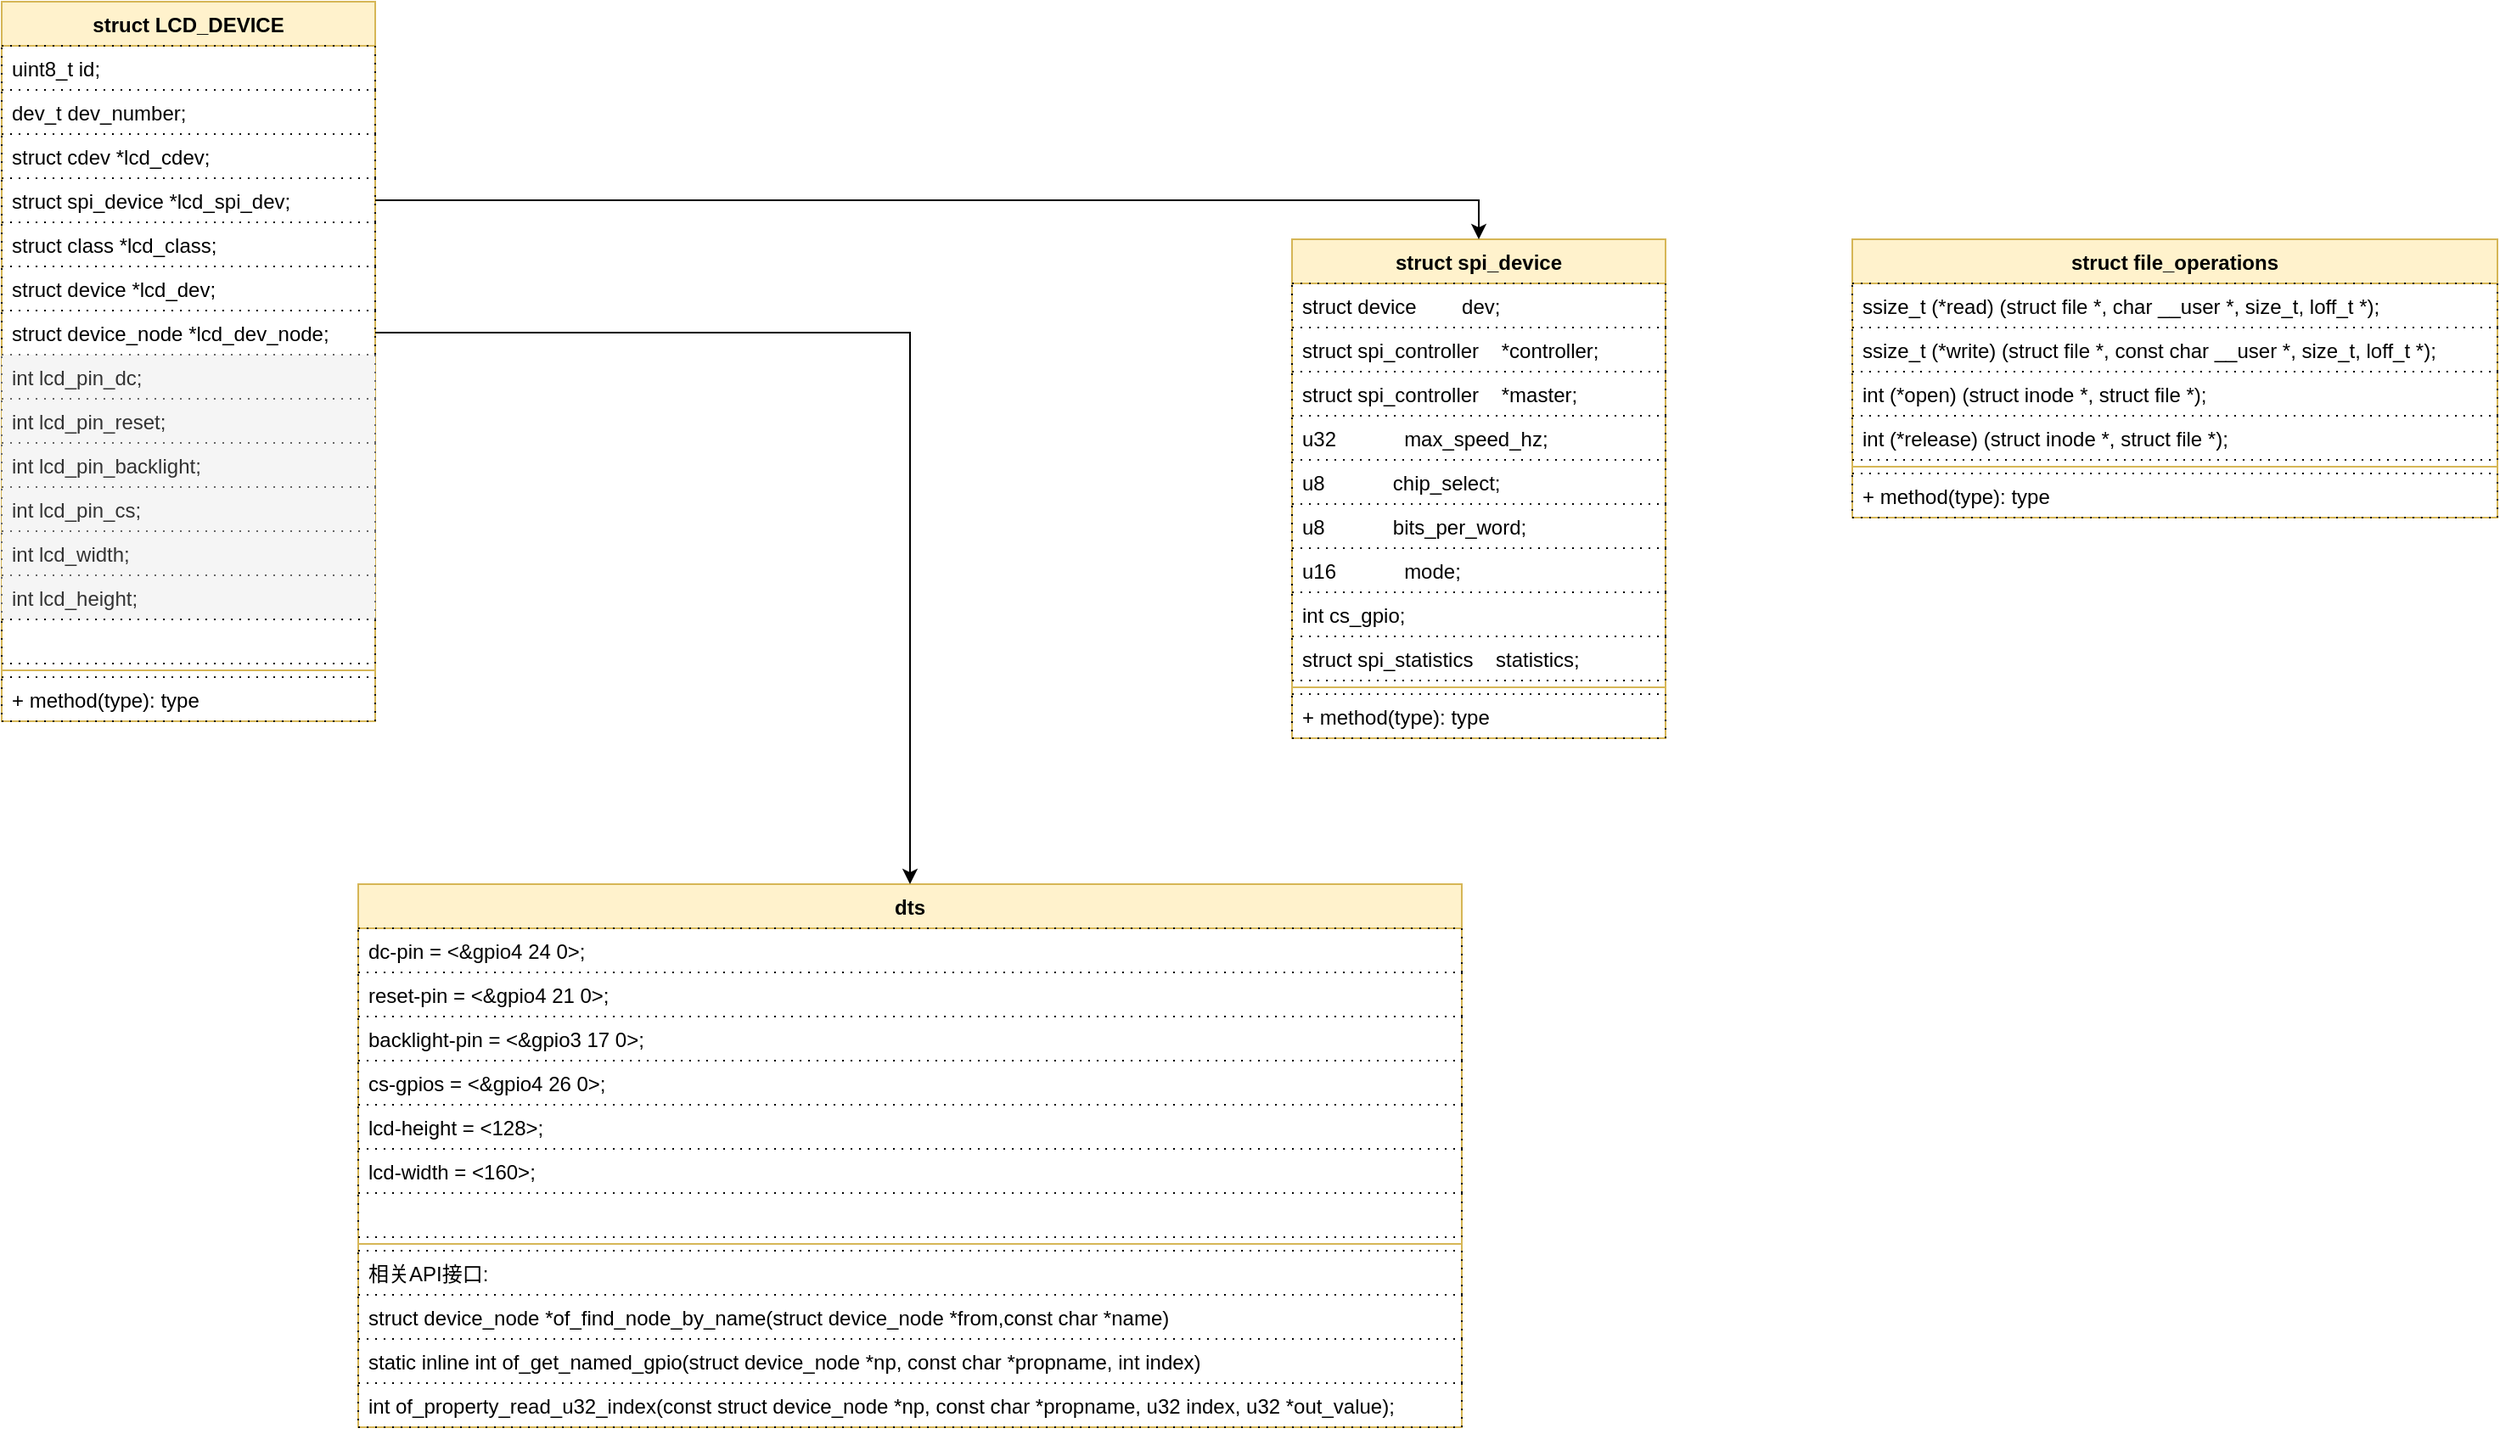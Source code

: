 <mxfile version="22.0.2" type="device">
  <diagram name="第 1 页" id="3Jb-eVokutX10mfzesF-">
    <mxGraphModel dx="1418" dy="868" grid="1" gridSize="10" guides="1" tooltips="1" connect="1" arrows="1" fold="1" page="1" pageScale="1" pageWidth="827" pageHeight="1169" math="0" shadow="0">
      <root>
        <mxCell id="0" />
        <mxCell id="1" parent="0" />
        <mxCell id="gZiH5MzmUHTuEzDFCi7V-2" value="&lt;b style=&quot;border-color: var(--border-color);&quot;&gt;struct LCD_DEVICE&lt;/b&gt;" style="swimlane;fontStyle=1;align=center;verticalAlign=top;childLayout=stackLayout;horizontal=1;startSize=26;horizontalStack=0;resizeParent=1;resizeParentMax=0;resizeLast=0;collapsible=1;marginBottom=0;whiteSpace=wrap;html=1;fillColor=#fff2cc;strokeColor=#d6b656;" parent="1" vertex="1">
          <mxGeometry x="130" y="140" width="220" height="424" as="geometry" />
        </mxCell>
        <mxCell id="gZiH5MzmUHTuEzDFCi7V-3" value="&lt;div&gt;uint8_t id;&lt;/div&gt;&lt;div&gt;&lt;br&gt;&lt;/div&gt;" style="text;strokeColor=default;fillColor=none;align=left;verticalAlign=top;spacingLeft=4;spacingRight=4;overflow=hidden;rotatable=0;points=[[0,0.5],[1,0.5]];portConstraint=eastwest;whiteSpace=wrap;html=1;dashed=1;dashPattern=1 4;" parent="gZiH5MzmUHTuEzDFCi7V-2" vertex="1">
          <mxGeometry y="26" width="220" height="26" as="geometry" />
        </mxCell>
        <mxCell id="gZiH5MzmUHTuEzDFCi7V-8" value="&lt;div&gt;dev_t dev_number;&lt;/div&gt;&lt;div&gt;&lt;br&gt;&lt;/div&gt;" style="text;strokeColor=default;fillColor=none;align=left;verticalAlign=top;spacingLeft=4;spacingRight=4;overflow=hidden;rotatable=0;points=[[0,0.5],[1,0.5]];portConstraint=eastwest;whiteSpace=wrap;html=1;dashed=1;dashPattern=1 4;" parent="gZiH5MzmUHTuEzDFCi7V-2" vertex="1">
          <mxGeometry y="52" width="220" height="26" as="geometry" />
        </mxCell>
        <mxCell id="gZiH5MzmUHTuEzDFCi7V-7" value="&lt;div&gt;struct cdev *lcd_cdev;&lt;/div&gt;&lt;div&gt;&lt;br&gt;&lt;/div&gt;" style="text;strokeColor=default;fillColor=none;align=left;verticalAlign=top;spacingLeft=4;spacingRight=4;overflow=hidden;rotatable=0;points=[[0,0.5],[1,0.5]];portConstraint=eastwest;whiteSpace=wrap;html=1;dashed=1;dashPattern=1 4;" parent="gZiH5MzmUHTuEzDFCi7V-2" vertex="1">
          <mxGeometry y="78" width="220" height="26" as="geometry" />
        </mxCell>
        <mxCell id="gZiH5MzmUHTuEzDFCi7V-6" value="&lt;div&gt;struct spi_device *lcd_spi_dev;&lt;/div&gt;&lt;div&gt;&lt;br&gt;&lt;/div&gt;" style="text;strokeColor=default;fillColor=none;align=left;verticalAlign=top;spacingLeft=4;spacingRight=4;overflow=hidden;rotatable=0;points=[[0,0.5],[1,0.5]];portConstraint=eastwest;whiteSpace=wrap;html=1;dashed=1;dashPattern=1 4;" parent="gZiH5MzmUHTuEzDFCi7V-2" vertex="1">
          <mxGeometry y="104" width="220" height="26" as="geometry" />
        </mxCell>
        <mxCell id="gZiH5MzmUHTuEzDFCi7V-14" value="&lt;div&gt;struct class *lcd_class;&lt;/div&gt;&lt;div&gt;&lt;br&gt;&lt;/div&gt;" style="text;strokeColor=default;fillColor=none;align=left;verticalAlign=top;spacingLeft=4;spacingRight=4;overflow=hidden;rotatable=0;points=[[0,0.5],[1,0.5]];portConstraint=eastwest;whiteSpace=wrap;html=1;dashed=1;dashPattern=1 4;" parent="gZiH5MzmUHTuEzDFCi7V-2" vertex="1">
          <mxGeometry y="130" width="220" height="26" as="geometry" />
        </mxCell>
        <mxCell id="gZiH5MzmUHTuEzDFCi7V-13" value="&lt;div&gt;struct device *lcd_dev;&lt;/div&gt;&lt;div&gt;&lt;br&gt;&lt;/div&gt;" style="text;strokeColor=default;fillColor=none;align=left;verticalAlign=top;spacingLeft=4;spacingRight=4;overflow=hidden;rotatable=0;points=[[0,0.5],[1,0.5]];portConstraint=eastwest;whiteSpace=wrap;html=1;dashed=1;dashPattern=1 4;" parent="gZiH5MzmUHTuEzDFCi7V-2" vertex="1">
          <mxGeometry y="156" width="220" height="26" as="geometry" />
        </mxCell>
        <mxCell id="gZiH5MzmUHTuEzDFCi7V-12" value="&lt;div&gt;struct device_node *lcd_dev_node;&lt;/div&gt;&lt;div&gt;&lt;br&gt;&lt;/div&gt;" style="text;strokeColor=default;fillColor=none;align=left;verticalAlign=top;spacingLeft=4;spacingRight=4;overflow=hidden;rotatable=0;points=[[0,0.5],[1,0.5]];portConstraint=eastwest;whiteSpace=wrap;html=1;dashed=1;dashPattern=1 4;" parent="gZiH5MzmUHTuEzDFCi7V-2" vertex="1">
          <mxGeometry y="182" width="220" height="26" as="geometry" />
        </mxCell>
        <mxCell id="gZiH5MzmUHTuEzDFCi7V-11" value="&lt;div&gt;int lcd_pin_dc;&lt;/div&gt;&lt;div&gt;&lt;br&gt;&lt;/div&gt;" style="text;strokeColor=#666666;fillColor=#f5f5f5;align=left;verticalAlign=top;spacingLeft=4;spacingRight=4;overflow=hidden;rotatable=0;points=[[0,0.5],[1,0.5]];portConstraint=eastwest;whiteSpace=wrap;html=1;dashed=1;dashPattern=1 4;fontColor=#333333;" parent="gZiH5MzmUHTuEzDFCi7V-2" vertex="1">
          <mxGeometry y="208" width="220" height="26" as="geometry" />
        </mxCell>
        <mxCell id="gZiH5MzmUHTuEzDFCi7V-10" value="&lt;div&gt;int lcd_pin_reset;&lt;/div&gt;&lt;div&gt;&lt;br&gt;&lt;/div&gt;" style="text;strokeColor=#666666;fillColor=#f5f5f5;align=left;verticalAlign=top;spacingLeft=4;spacingRight=4;overflow=hidden;rotatable=0;points=[[0,0.5],[1,0.5]];portConstraint=eastwest;whiteSpace=wrap;html=1;dashed=1;dashPattern=1 4;fontColor=#333333;" parent="gZiH5MzmUHTuEzDFCi7V-2" vertex="1">
          <mxGeometry y="234" width="220" height="26" as="geometry" />
        </mxCell>
        <mxCell id="gZiH5MzmUHTuEzDFCi7V-9" value="&lt;div&gt;int lcd_pin_backlight;&lt;/div&gt;&lt;div&gt;&lt;br&gt;&lt;/div&gt;" style="text;strokeColor=#666666;fillColor=#f5f5f5;align=left;verticalAlign=top;spacingLeft=4;spacingRight=4;overflow=hidden;rotatable=0;points=[[0,0.5],[1,0.5]];portConstraint=eastwest;whiteSpace=wrap;html=1;dashed=1;dashPattern=1 4;fontColor=#333333;" parent="gZiH5MzmUHTuEzDFCi7V-2" vertex="1">
          <mxGeometry y="260" width="220" height="26" as="geometry" />
        </mxCell>
        <mxCell id="gZiH5MzmUHTuEzDFCi7V-18" value="&lt;div&gt;int lcd_pin_cs;&lt;/div&gt;&lt;div&gt;&lt;br&gt;&lt;/div&gt;" style="text;strokeColor=#666666;fillColor=#f5f5f5;align=left;verticalAlign=top;spacingLeft=4;spacingRight=4;overflow=hidden;rotatable=0;points=[[0,0.5],[1,0.5]];portConstraint=eastwest;whiteSpace=wrap;html=1;dashed=1;dashPattern=1 4;fontColor=#333333;" parent="gZiH5MzmUHTuEzDFCi7V-2" vertex="1">
          <mxGeometry y="286" width="220" height="26" as="geometry" />
        </mxCell>
        <mxCell id="gZiH5MzmUHTuEzDFCi7V-17" value="&lt;div&gt;int lcd_width;&lt;/div&gt;&lt;div&gt;&lt;br&gt;&lt;/div&gt;" style="text;strokeColor=#666666;fillColor=#f5f5f5;align=left;verticalAlign=top;spacingLeft=4;spacingRight=4;overflow=hidden;rotatable=0;points=[[0,0.5],[1,0.5]];portConstraint=eastwest;whiteSpace=wrap;html=1;dashed=1;dashPattern=1 4;fontColor=#333333;" parent="gZiH5MzmUHTuEzDFCi7V-2" vertex="1">
          <mxGeometry y="312" width="220" height="26" as="geometry" />
        </mxCell>
        <mxCell id="gZiH5MzmUHTuEzDFCi7V-16" value="&lt;div&gt;int lcd_height;&lt;/div&gt;&lt;div&gt;&lt;br&gt;&lt;/div&gt;" style="text;strokeColor=#666666;fillColor=#f5f5f5;align=left;verticalAlign=top;spacingLeft=4;spacingRight=4;overflow=hidden;rotatable=0;points=[[0,0.5],[1,0.5]];portConstraint=eastwest;whiteSpace=wrap;html=1;dashed=1;dashPattern=1 4;fontColor=#333333;" parent="gZiH5MzmUHTuEzDFCi7V-2" vertex="1">
          <mxGeometry y="338" width="220" height="26" as="geometry" />
        </mxCell>
        <mxCell id="gZiH5MzmUHTuEzDFCi7V-15" style="text;strokeColor=default;fillColor=none;align=left;verticalAlign=top;spacingLeft=4;spacingRight=4;overflow=hidden;rotatable=0;points=[[0,0.5],[1,0.5]];portConstraint=eastwest;whiteSpace=wrap;html=1;dashed=1;dashPattern=1 4;" parent="gZiH5MzmUHTuEzDFCi7V-2" vertex="1">
          <mxGeometry y="364" width="220" height="26" as="geometry" />
        </mxCell>
        <mxCell id="gZiH5MzmUHTuEzDFCi7V-4" value="" style="line;strokeWidth=1;fillColor=none;align=left;verticalAlign=middle;spacingTop=-1;spacingLeft=3;spacingRight=3;rotatable=0;labelPosition=right;points=[];portConstraint=eastwest;strokeColor=inherit;" parent="gZiH5MzmUHTuEzDFCi7V-2" vertex="1">
          <mxGeometry y="390" width="220" height="8" as="geometry" />
        </mxCell>
        <mxCell id="gZiH5MzmUHTuEzDFCi7V-5" value="+ method(type): type" style="text;strokeColor=default;fillColor=none;align=left;verticalAlign=top;spacingLeft=4;spacingRight=4;overflow=hidden;rotatable=0;points=[[0,0.5],[1,0.5]];portConstraint=eastwest;whiteSpace=wrap;html=1;dashed=1;dashPattern=1 4;" parent="gZiH5MzmUHTuEzDFCi7V-2" vertex="1">
          <mxGeometry y="398" width="220" height="26" as="geometry" />
        </mxCell>
        <mxCell id="gZiH5MzmUHTuEzDFCi7V-19" value="&lt;b style=&quot;border-color: var(--border-color);&quot;&gt;dts&lt;br&gt;&lt;/b&gt;" style="swimlane;fontStyle=1;align=center;verticalAlign=top;childLayout=stackLayout;horizontal=1;startSize=26;horizontalStack=0;resizeParent=1;resizeParentMax=0;resizeLast=0;collapsible=1;marginBottom=0;whiteSpace=wrap;html=1;fillColor=#fff2cc;strokeColor=#d6b656;" parent="1" vertex="1">
          <mxGeometry x="340" y="660" width="650" height="320" as="geometry" />
        </mxCell>
        <mxCell id="gZiH5MzmUHTuEzDFCi7V-20" value="&lt;div&gt;&lt;div&gt;dc-pin = &amp;lt;&amp;amp;gpio4 24 0&amp;gt;;&lt;/div&gt;&lt;/div&gt;&lt;div&gt;&lt;br&gt;&lt;/div&gt;" style="text;strokeColor=default;fillColor=none;align=left;verticalAlign=top;spacingLeft=4;spacingRight=4;overflow=hidden;rotatable=0;points=[[0,0.5],[1,0.5]];portConstraint=eastwest;whiteSpace=wrap;html=1;dashed=1;dashPattern=1 4;" parent="gZiH5MzmUHTuEzDFCi7V-19" vertex="1">
          <mxGeometry y="26" width="650" height="26" as="geometry" />
        </mxCell>
        <mxCell id="gZiH5MzmUHTuEzDFCi7V-21" value="&lt;div&gt;&lt;div&gt;reset-pin = &amp;lt;&amp;amp;gpio4 21 0&amp;gt;;&lt;/div&gt;&lt;/div&gt;&lt;div&gt;&lt;br&gt;&lt;/div&gt;" style="text;strokeColor=default;fillColor=none;align=left;verticalAlign=top;spacingLeft=4;spacingRight=4;overflow=hidden;rotatable=0;points=[[0,0.5],[1,0.5]];portConstraint=eastwest;whiteSpace=wrap;html=1;dashed=1;dashPattern=1 4;" parent="gZiH5MzmUHTuEzDFCi7V-19" vertex="1">
          <mxGeometry y="52" width="650" height="26" as="geometry" />
        </mxCell>
        <mxCell id="gZiH5MzmUHTuEzDFCi7V-22" value="&lt;div&gt;&lt;div&gt;backlight-pin = &amp;lt;&amp;amp;gpio3 17 0&amp;gt;;&lt;/div&gt;&lt;/div&gt;&lt;div&gt;&lt;br&gt;&lt;/div&gt;" style="text;strokeColor=default;fillColor=none;align=left;verticalAlign=top;spacingLeft=4;spacingRight=4;overflow=hidden;rotatable=0;points=[[0,0.5],[1,0.5]];portConstraint=eastwest;whiteSpace=wrap;html=1;dashed=1;dashPattern=1 4;" parent="gZiH5MzmUHTuEzDFCi7V-19" vertex="1">
          <mxGeometry y="78" width="650" height="26" as="geometry" />
        </mxCell>
        <mxCell id="gZiH5MzmUHTuEzDFCi7V-23" value="&lt;div&gt;&lt;div&gt;cs-gpios = &amp;lt;&amp;amp;gpio4 26 0&amp;gt;;&lt;/div&gt;&lt;/div&gt;&lt;div&gt;&lt;br&gt;&lt;/div&gt;" style="text;strokeColor=default;fillColor=none;align=left;verticalAlign=top;spacingLeft=4;spacingRight=4;overflow=hidden;rotatable=0;points=[[0,0.5],[1,0.5]];portConstraint=eastwest;whiteSpace=wrap;html=1;dashed=1;dashPattern=1 4;" parent="gZiH5MzmUHTuEzDFCi7V-19" vertex="1">
          <mxGeometry y="104" width="650" height="26" as="geometry" />
        </mxCell>
        <mxCell id="gZiH5MzmUHTuEzDFCi7V-24" value="&lt;div&gt;&lt;div&gt;lcd-height = &amp;lt;128&amp;gt;;&lt;/div&gt;&lt;/div&gt;&lt;div&gt;&lt;br&gt;&lt;/div&gt;" style="text;strokeColor=default;fillColor=none;align=left;verticalAlign=top;spacingLeft=4;spacingRight=4;overflow=hidden;rotatable=0;points=[[0,0.5],[1,0.5]];portConstraint=eastwest;whiteSpace=wrap;html=1;dashed=1;dashPattern=1 4;" parent="gZiH5MzmUHTuEzDFCi7V-19" vertex="1">
          <mxGeometry y="130" width="650" height="26" as="geometry" />
        </mxCell>
        <mxCell id="gZiH5MzmUHTuEzDFCi7V-25" value="&lt;div&gt;&lt;div&gt;lcd-width = &amp;lt;160&amp;gt;;&lt;/div&gt;&lt;/div&gt;&lt;div&gt;&lt;br&gt;&lt;/div&gt;" style="text;strokeColor=default;fillColor=none;align=left;verticalAlign=top;spacingLeft=4;spacingRight=4;overflow=hidden;rotatable=0;points=[[0,0.5],[1,0.5]];portConstraint=eastwest;whiteSpace=wrap;html=1;dashed=1;dashPattern=1 4;" parent="gZiH5MzmUHTuEzDFCi7V-19" vertex="1">
          <mxGeometry y="156" width="650" height="26" as="geometry" />
        </mxCell>
        <mxCell id="gZiH5MzmUHTuEzDFCi7V-33" style="text;strokeColor=default;fillColor=none;align=left;verticalAlign=top;spacingLeft=4;spacingRight=4;overflow=hidden;rotatable=0;points=[[0,0.5],[1,0.5]];portConstraint=eastwest;whiteSpace=wrap;html=1;dashed=1;dashPattern=1 4;" parent="gZiH5MzmUHTuEzDFCi7V-19" vertex="1">
          <mxGeometry y="182" width="650" height="26" as="geometry" />
        </mxCell>
        <mxCell id="gZiH5MzmUHTuEzDFCi7V-34" value="" style="line;strokeWidth=1;fillColor=none;align=left;verticalAlign=middle;spacingTop=-1;spacingLeft=3;spacingRight=3;rotatable=0;labelPosition=right;points=[];portConstraint=eastwest;strokeColor=inherit;" parent="gZiH5MzmUHTuEzDFCi7V-19" vertex="1">
          <mxGeometry y="208" width="650" height="8" as="geometry" />
        </mxCell>
        <mxCell id="gZiH5MzmUHTuEzDFCi7V-35" value="相关API接口:" style="text;strokeColor=default;fillColor=none;align=left;verticalAlign=top;spacingLeft=4;spacingRight=4;overflow=hidden;rotatable=0;points=[[0,0.5],[1,0.5]];portConstraint=eastwest;whiteSpace=wrap;html=1;dashed=1;dashPattern=1 4;" parent="gZiH5MzmUHTuEzDFCi7V-19" vertex="1">
          <mxGeometry y="216" width="650" height="26" as="geometry" />
        </mxCell>
        <mxCell id="MZlD9gdpWGvjlDJCUq2M-5" value="&lt;div&gt;struct device_node *of_find_node_by_name(struct device_node *from,&lt;span style=&quot;background-color: initial;&quot;&gt;const char *name)&lt;/span&gt;&lt;/div&gt;" style="text;strokeColor=default;fillColor=none;align=left;verticalAlign=top;spacingLeft=4;spacingRight=4;overflow=hidden;rotatable=0;points=[[0,0.5],[1,0.5]];portConstraint=eastwest;whiteSpace=wrap;html=1;dashed=1;dashPattern=1 4;" vertex="1" parent="gZiH5MzmUHTuEzDFCi7V-19">
          <mxGeometry y="242" width="650" height="26" as="geometry" />
        </mxCell>
        <mxCell id="MZlD9gdpWGvjlDJCUq2M-4" value="&lt;div&gt;static inline int of_get_named_gpio(struct device_node *np,&lt;span style=&quot;background-color: initial;&quot;&gt;&amp;nbsp;const char *propname, int index)&lt;/span&gt;&lt;/div&gt;" style="text;strokeColor=default;fillColor=none;align=left;verticalAlign=top;spacingLeft=4;spacingRight=4;overflow=hidden;rotatable=0;points=[[0,0.5],[1,0.5]];portConstraint=eastwest;whiteSpace=wrap;html=1;dashed=1;dashPattern=1 4;" vertex="1" parent="gZiH5MzmUHTuEzDFCi7V-19">
          <mxGeometry y="268" width="650" height="26" as="geometry" />
        </mxCell>
        <mxCell id="MZlD9gdpWGvjlDJCUq2M-3" value="&lt;div&gt;int of_property_read_u32_index(const struct device_node *np,&amp;nbsp;&lt;span style=&quot;background-color: initial;&quot;&gt;const char *propname,&lt;/span&gt;&lt;span style=&quot;background-color: initial;&quot;&gt;&lt;span style=&quot;white-space: pre;&quot;&gt;&amp;nbsp;&lt;/span&gt;u32 index,&lt;/span&gt;&lt;span style=&quot;background-color: initial;&quot;&gt;&lt;span style=&quot;white-space: pre;&quot;&gt;&amp;nbsp;&lt;/span&gt;&lt;/span&gt;&lt;span style=&quot;background-color: initial;&quot;&gt;u32 *out_value);&lt;/span&gt;&lt;/div&gt;" style="text;strokeColor=default;fillColor=none;align=left;verticalAlign=top;spacingLeft=4;spacingRight=4;overflow=hidden;rotatable=0;points=[[0,0.5],[1,0.5]];portConstraint=eastwest;whiteSpace=wrap;html=1;dashed=1;dashPattern=1 4;" vertex="1" parent="gZiH5MzmUHTuEzDFCi7V-19">
          <mxGeometry y="294" width="650" height="26" as="geometry" />
        </mxCell>
        <mxCell id="MZlD9gdpWGvjlDJCUq2M-7" style="edgeStyle=orthogonalEdgeStyle;rounded=0;orthogonalLoop=1;jettySize=auto;html=1;exitX=1;exitY=0.5;exitDx=0;exitDy=0;entryX=0.5;entryY=0;entryDx=0;entryDy=0;" edge="1" parent="1" source="gZiH5MzmUHTuEzDFCi7V-12" target="gZiH5MzmUHTuEzDFCi7V-19">
          <mxGeometry relative="1" as="geometry" />
        </mxCell>
        <mxCell id="MZlD9gdpWGvjlDJCUq2M-8" value="&lt;b style=&quot;border-color: var(--border-color);&quot;&gt;struct spi_device&lt;/b&gt;" style="swimlane;fontStyle=1;align=center;verticalAlign=top;childLayout=stackLayout;horizontal=1;startSize=26;horizontalStack=0;resizeParent=1;resizeParentMax=0;resizeLast=0;collapsible=1;marginBottom=0;whiteSpace=wrap;html=1;fillColor=#fff2cc;strokeColor=#d6b656;" vertex="1" parent="1">
          <mxGeometry x="890" y="280" width="220" height="294" as="geometry" />
        </mxCell>
        <mxCell id="MZlD9gdpWGvjlDJCUq2M-9" value="&lt;div&gt;&lt;div&gt;&lt;div&gt;struct device&lt;span style=&quot;white-space: pre;&quot;&gt;&amp;nbsp;&amp;nbsp;&amp;nbsp;&amp;nbsp;&lt;/span&gt;&lt;span style=&quot;white-space: pre;&quot;&gt;&amp;nbsp;&amp;nbsp;&amp;nbsp;&amp;nbsp;&lt;/span&gt;dev;&lt;/div&gt;&lt;/div&gt;&lt;/div&gt;&lt;div&gt;&lt;br&gt;&lt;/div&gt;" style="text;strokeColor=default;fillColor=none;align=left;verticalAlign=top;spacingLeft=4;spacingRight=4;overflow=hidden;rotatable=0;points=[[0,0.5],[1,0.5]];portConstraint=eastwest;whiteSpace=wrap;html=1;dashed=1;dashPattern=1 4;" vertex="1" parent="MZlD9gdpWGvjlDJCUq2M-8">
          <mxGeometry y="26" width="220" height="26" as="geometry" />
        </mxCell>
        <mxCell id="MZlD9gdpWGvjlDJCUq2M-10" value="&lt;div&gt;&lt;div&gt;struct spi_controller&lt;span style=&quot;white-space: pre;&quot;&gt;&amp;nbsp;&amp;nbsp;&amp;nbsp;&amp;nbsp;&lt;/span&gt;*controller;&lt;/div&gt;&lt;/div&gt;" style="text;strokeColor=default;fillColor=none;align=left;verticalAlign=top;spacingLeft=4;spacingRight=4;overflow=hidden;rotatable=0;points=[[0,0.5],[1,0.5]];portConstraint=eastwest;whiteSpace=wrap;html=1;dashed=1;dashPattern=1 4;" vertex="1" parent="MZlD9gdpWGvjlDJCUq2M-8">
          <mxGeometry y="52" width="220" height="26" as="geometry" />
        </mxCell>
        <mxCell id="MZlD9gdpWGvjlDJCUq2M-11" value="&lt;div&gt;struct spi_controller&lt;span style=&quot;white-space: pre;&quot;&gt;&amp;nbsp;&amp;nbsp;&amp;nbsp;&amp;nbsp;&lt;/span&gt;*master;&lt;br&gt;&lt;/div&gt;" style="text;strokeColor=default;fillColor=none;align=left;verticalAlign=top;spacingLeft=4;spacingRight=4;overflow=hidden;rotatable=0;points=[[0,0.5],[1,0.5]];portConstraint=eastwest;whiteSpace=wrap;html=1;dashed=1;dashPattern=1 4;" vertex="1" parent="MZlD9gdpWGvjlDJCUq2M-8">
          <mxGeometry y="78" width="220" height="26" as="geometry" />
        </mxCell>
        <mxCell id="MZlD9gdpWGvjlDJCUq2M-12" value="&lt;div&gt;&lt;div&gt;u32&lt;span style=&quot;white-space: pre;&quot;&gt;&amp;nbsp;&amp;nbsp;&amp;nbsp;&amp;nbsp;&lt;/span&gt;&lt;span style=&quot;white-space: pre;&quot;&gt;&amp;nbsp;&amp;nbsp;&amp;nbsp;&amp;nbsp;&lt;/span&gt;&lt;span style=&quot;white-space: pre;&quot;&gt;&amp;nbsp;&amp;nbsp;&amp;nbsp;&amp;nbsp;&lt;/span&gt;max_speed_hz;&lt;/div&gt;&lt;/div&gt;" style="text;strokeColor=default;fillColor=none;align=left;verticalAlign=top;spacingLeft=4;spacingRight=4;overflow=hidden;rotatable=0;points=[[0,0.5],[1,0.5]];portConstraint=eastwest;whiteSpace=wrap;html=1;dashed=1;dashPattern=1 4;" vertex="1" parent="MZlD9gdpWGvjlDJCUq2M-8">
          <mxGeometry y="104" width="220" height="26" as="geometry" />
        </mxCell>
        <mxCell id="MZlD9gdpWGvjlDJCUq2M-13" value="&lt;div&gt;&lt;div&gt;u8&lt;span style=&quot;white-space: pre;&quot;&gt;&amp;nbsp;&amp;nbsp;&amp;nbsp;&amp;nbsp;&lt;/span&gt;&lt;span style=&quot;white-space: pre;&quot;&gt;&amp;nbsp;&amp;nbsp;&amp;nbsp;&amp;nbsp;&lt;/span&gt;&lt;span style=&quot;white-space: pre;&quot;&gt;&amp;nbsp;&amp;nbsp;&amp;nbsp;&amp;nbsp;&lt;/span&gt;chip_select;&lt;/div&gt;&lt;/div&gt;&lt;div&gt;&lt;br&gt;&lt;/div&gt;" style="text;strokeColor=default;fillColor=none;align=left;verticalAlign=top;spacingLeft=4;spacingRight=4;overflow=hidden;rotatable=0;points=[[0,0.5],[1,0.5]];portConstraint=eastwest;whiteSpace=wrap;html=1;dashed=1;dashPattern=1 4;" vertex="1" parent="MZlD9gdpWGvjlDJCUq2M-8">
          <mxGeometry y="130" width="220" height="26" as="geometry" />
        </mxCell>
        <mxCell id="MZlD9gdpWGvjlDJCUq2M-14" value="&lt;div&gt;&lt;div&gt;u8&lt;span style=&quot;white-space: pre;&quot;&gt;&amp;nbsp;&amp;nbsp;&amp;nbsp;&amp;nbsp;&lt;/span&gt;&lt;span style=&quot;white-space: pre;&quot;&gt;&amp;nbsp;&amp;nbsp;&amp;nbsp;&amp;nbsp;&lt;/span&gt;&lt;span style=&quot;white-space: pre;&quot;&gt;&amp;nbsp;&amp;nbsp;&amp;nbsp;&amp;nbsp;&lt;/span&gt;bits_per_word;&lt;/div&gt;&lt;/div&gt;&lt;div&gt;&lt;br&gt;&lt;/div&gt;" style="text;strokeColor=default;fillColor=none;align=left;verticalAlign=top;spacingLeft=4;spacingRight=4;overflow=hidden;rotatable=0;points=[[0,0.5],[1,0.5]];portConstraint=eastwest;whiteSpace=wrap;html=1;dashed=1;dashPattern=1 4;" vertex="1" parent="MZlD9gdpWGvjlDJCUq2M-8">
          <mxGeometry y="156" width="220" height="26" as="geometry" />
        </mxCell>
        <mxCell id="MZlD9gdpWGvjlDJCUq2M-15" value="&lt;div&gt;&lt;div&gt;u16&lt;span style=&quot;white-space: pre;&quot;&gt;&amp;nbsp;&amp;nbsp;&amp;nbsp;&amp;nbsp;&lt;/span&gt;&lt;span style=&quot;white-space: pre;&quot;&gt;&amp;nbsp;&amp;nbsp;&amp;nbsp;&amp;nbsp;&lt;/span&gt;&lt;span style=&quot;white-space: pre;&quot;&gt;&amp;nbsp;&amp;nbsp;&amp;nbsp;&amp;nbsp;&lt;/span&gt;mode;&lt;/div&gt;&lt;/div&gt;&lt;div&gt;&lt;br&gt;&lt;/div&gt;" style="text;strokeColor=default;fillColor=none;align=left;verticalAlign=top;spacingLeft=4;spacingRight=4;overflow=hidden;rotatable=0;points=[[0,0.5],[1,0.5]];portConstraint=eastwest;whiteSpace=wrap;html=1;dashed=1;dashPattern=1 4;" vertex="1" parent="MZlD9gdpWGvjlDJCUq2M-8">
          <mxGeometry y="182" width="220" height="26" as="geometry" />
        </mxCell>
        <mxCell id="MZlD9gdpWGvjlDJCUq2M-22" value="int&#x9;&#x9;&#x9;cs_gpio;" style="text;strokeColor=default;fillColor=none;align=left;verticalAlign=top;spacingLeft=4;spacingRight=4;overflow=hidden;rotatable=0;points=[[0,0.5],[1,0.5]];portConstraint=eastwest;whiteSpace=wrap;html=1;dashed=1;dashPattern=1 4;" vertex="1" parent="MZlD9gdpWGvjlDJCUq2M-8">
          <mxGeometry y="208" width="220" height="26" as="geometry" />
        </mxCell>
        <mxCell id="MZlD9gdpWGvjlDJCUq2M-28" value="&lt;div&gt;struct spi_statistics&lt;span style=&quot;white-space: pre;&quot;&gt;&amp;nbsp;&amp;nbsp;&amp;nbsp;&amp;nbsp;&lt;/span&gt;statistics;&lt;/div&gt;&lt;div&gt;&lt;br&gt;&lt;/div&gt;" style="text;strokeColor=default;fillColor=none;align=left;verticalAlign=top;spacingLeft=4;spacingRight=4;overflow=hidden;rotatable=0;points=[[0,0.5],[1,0.5]];portConstraint=eastwest;whiteSpace=wrap;html=1;dashed=1;dashPattern=1 4;" vertex="1" parent="MZlD9gdpWGvjlDJCUq2M-8">
          <mxGeometry y="234" width="220" height="26" as="geometry" />
        </mxCell>
        <mxCell id="MZlD9gdpWGvjlDJCUq2M-23" value="" style="line;strokeWidth=1;fillColor=none;align=left;verticalAlign=middle;spacingTop=-1;spacingLeft=3;spacingRight=3;rotatable=0;labelPosition=right;points=[];portConstraint=eastwest;strokeColor=inherit;" vertex="1" parent="MZlD9gdpWGvjlDJCUq2M-8">
          <mxGeometry y="260" width="220" height="8" as="geometry" />
        </mxCell>
        <mxCell id="MZlD9gdpWGvjlDJCUq2M-24" value="+ method(type): type" style="text;strokeColor=default;fillColor=none;align=left;verticalAlign=top;spacingLeft=4;spacingRight=4;overflow=hidden;rotatable=0;points=[[0,0.5],[1,0.5]];portConstraint=eastwest;whiteSpace=wrap;html=1;dashed=1;dashPattern=1 4;" vertex="1" parent="MZlD9gdpWGvjlDJCUq2M-8">
          <mxGeometry y="268" width="220" height="26" as="geometry" />
        </mxCell>
        <mxCell id="MZlD9gdpWGvjlDJCUq2M-29" style="edgeStyle=orthogonalEdgeStyle;rounded=0;orthogonalLoop=1;jettySize=auto;html=1;exitX=1;exitY=0.5;exitDx=0;exitDy=0;entryX=0.5;entryY=0;entryDx=0;entryDy=0;" edge="1" parent="1" source="gZiH5MzmUHTuEzDFCi7V-6" target="MZlD9gdpWGvjlDJCUq2M-8">
          <mxGeometry relative="1" as="geometry" />
        </mxCell>
        <mxCell id="MZlD9gdpWGvjlDJCUq2M-30" value="&lt;b style=&quot;border-color: var(--border-color);&quot;&gt;struct file_operations&lt;/b&gt;" style="swimlane;fontStyle=1;align=center;verticalAlign=top;childLayout=stackLayout;horizontal=1;startSize=26;horizontalStack=0;resizeParent=1;resizeParentMax=0;resizeLast=0;collapsible=1;marginBottom=0;whiteSpace=wrap;html=1;fillColor=#fff2cc;strokeColor=#d6b656;" vertex="1" parent="1">
          <mxGeometry x="1220" y="280" width="380" height="164" as="geometry" />
        </mxCell>
        <mxCell id="MZlD9gdpWGvjlDJCUq2M-31" value="&lt;div&gt;&lt;div&gt;&lt;div&gt;&lt;div&gt;ssize_t (*read) (struct file *, char __user *, size_t, loff_t *);&lt;/div&gt;&lt;/div&gt;&lt;/div&gt;&lt;/div&gt;&lt;div&gt;&lt;br&gt;&lt;/div&gt;" style="text;strokeColor=default;fillColor=none;align=left;verticalAlign=top;spacingLeft=4;spacingRight=4;overflow=hidden;rotatable=0;points=[[0,0.5],[1,0.5]];portConstraint=eastwest;whiteSpace=wrap;html=1;dashed=1;dashPattern=1 4;" vertex="1" parent="MZlD9gdpWGvjlDJCUq2M-30">
          <mxGeometry y="26" width="380" height="26" as="geometry" />
        </mxCell>
        <mxCell id="MZlD9gdpWGvjlDJCUq2M-32" value="&lt;div&gt;ssize_t (*write) (struct file *, const char __user *, size_t, loff_t *);&lt;/div&gt;&lt;div&gt;&lt;br&gt;&lt;/div&gt;" style="text;strokeColor=default;fillColor=none;align=left;verticalAlign=top;spacingLeft=4;spacingRight=4;overflow=hidden;rotatable=0;points=[[0,0.5],[1,0.5]];portConstraint=eastwest;whiteSpace=wrap;html=1;dashed=1;dashPattern=1 4;" vertex="1" parent="MZlD9gdpWGvjlDJCUq2M-30">
          <mxGeometry y="52" width="380" height="26" as="geometry" />
        </mxCell>
        <mxCell id="MZlD9gdpWGvjlDJCUq2M-33" value="&lt;div&gt;&lt;div&gt;int (*open) (struct inode *, struct file *);&lt;/div&gt;&lt;/div&gt;&lt;div&gt;&lt;br&gt;&lt;/div&gt;" style="text;strokeColor=default;fillColor=none;align=left;verticalAlign=top;spacingLeft=4;spacingRight=4;overflow=hidden;rotatable=0;points=[[0,0.5],[1,0.5]];portConstraint=eastwest;whiteSpace=wrap;html=1;dashed=1;dashPattern=1 4;" vertex="1" parent="MZlD9gdpWGvjlDJCUq2M-30">
          <mxGeometry y="78" width="380" height="26" as="geometry" />
        </mxCell>
        <mxCell id="MZlD9gdpWGvjlDJCUq2M-34" value="&lt;div&gt;int (*release) (struct inode *, struct file *);&lt;/div&gt;&lt;div&gt;&lt;br&gt;&lt;/div&gt;" style="text;strokeColor=default;fillColor=none;align=left;verticalAlign=top;spacingLeft=4;spacingRight=4;overflow=hidden;rotatable=0;points=[[0,0.5],[1,0.5]];portConstraint=eastwest;whiteSpace=wrap;html=1;dashed=1;dashPattern=1 4;" vertex="1" parent="MZlD9gdpWGvjlDJCUq2M-30">
          <mxGeometry y="104" width="380" height="26" as="geometry" />
        </mxCell>
        <mxCell id="MZlD9gdpWGvjlDJCUq2M-40" value="" style="line;strokeWidth=1;fillColor=none;align=left;verticalAlign=middle;spacingTop=-1;spacingLeft=3;spacingRight=3;rotatable=0;labelPosition=right;points=[];portConstraint=eastwest;strokeColor=inherit;" vertex="1" parent="MZlD9gdpWGvjlDJCUq2M-30">
          <mxGeometry y="130" width="380" height="8" as="geometry" />
        </mxCell>
        <mxCell id="MZlD9gdpWGvjlDJCUq2M-41" value="+ method(type): type" style="text;strokeColor=default;fillColor=none;align=left;verticalAlign=top;spacingLeft=4;spacingRight=4;overflow=hidden;rotatable=0;points=[[0,0.5],[1,0.5]];portConstraint=eastwest;whiteSpace=wrap;html=1;dashed=1;dashPattern=1 4;" vertex="1" parent="MZlD9gdpWGvjlDJCUq2M-30">
          <mxGeometry y="138" width="380" height="26" as="geometry" />
        </mxCell>
      </root>
    </mxGraphModel>
  </diagram>
</mxfile>

